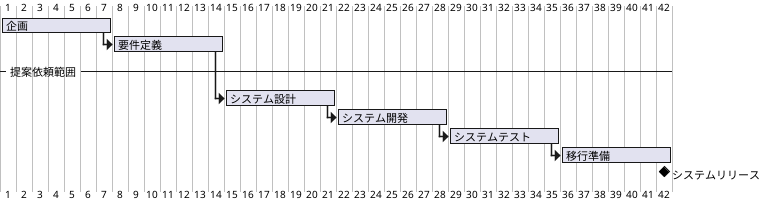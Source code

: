 @startgantt

[企画] lasts 7 days
then [要件定義] lasts 7 days

-- 提案依頼範囲 --

[システム設計] starts at [要件定義]'s end and lasts 7 days
[システム開発] starts at [システム設計]'s end and lasts 7 days
[システムテスト] starts at [システム開発]'s end and lasts 7 days
[移行準備] starts at [システムテスト]'s end and lasts 7 days

[システムリリース] happens at [システム設計]'s end
[システムリリース] happens at [システム開発]'s end
[システムリリース] happens at [移行準備]'s end

@endgantt
